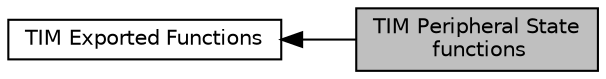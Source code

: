 digraph "TIM Peripheral State functions"
{
  edge [fontname="Helvetica",fontsize="10",labelfontname="Helvetica",labelfontsize="10"];
  node [fontname="Helvetica",fontsize="10",shape=box];
  rankdir=LR;
  Node2 [label="TIM Exported Functions",height=0.2,width=0.4,color="black", fillcolor="white", style="filled",URL="$group__TIM__Exported__Functions.html",tooltip=" "];
  Node1 [label="TIM Peripheral State\l functions",height=0.2,width=0.4,color="black", fillcolor="grey75", style="filled", fontcolor="black",tooltip="Peripheral State functions."];
  Node2->Node1 [shape=plaintext, dir="back", style="solid"];
}
